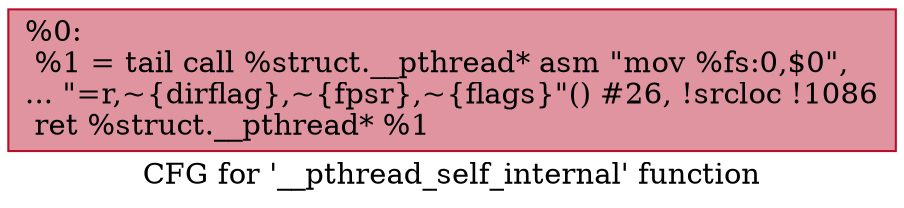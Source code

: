 digraph "CFG for '__pthread_self_internal' function" {
	label="CFG for '__pthread_self_internal' function";

	Node0x24525d0 [shape=record,color="#b70d28ff", style=filled, fillcolor="#b70d2870",label="{%0:\l  %1 = tail call %struct.__pthread* asm \"mov %fs:0,$0\",\l... \"=r,~\{dirflag\},~\{fpsr\},~\{flags\}\"() #26, !srcloc !1086\l  ret %struct.__pthread* %1\l}"];
}
